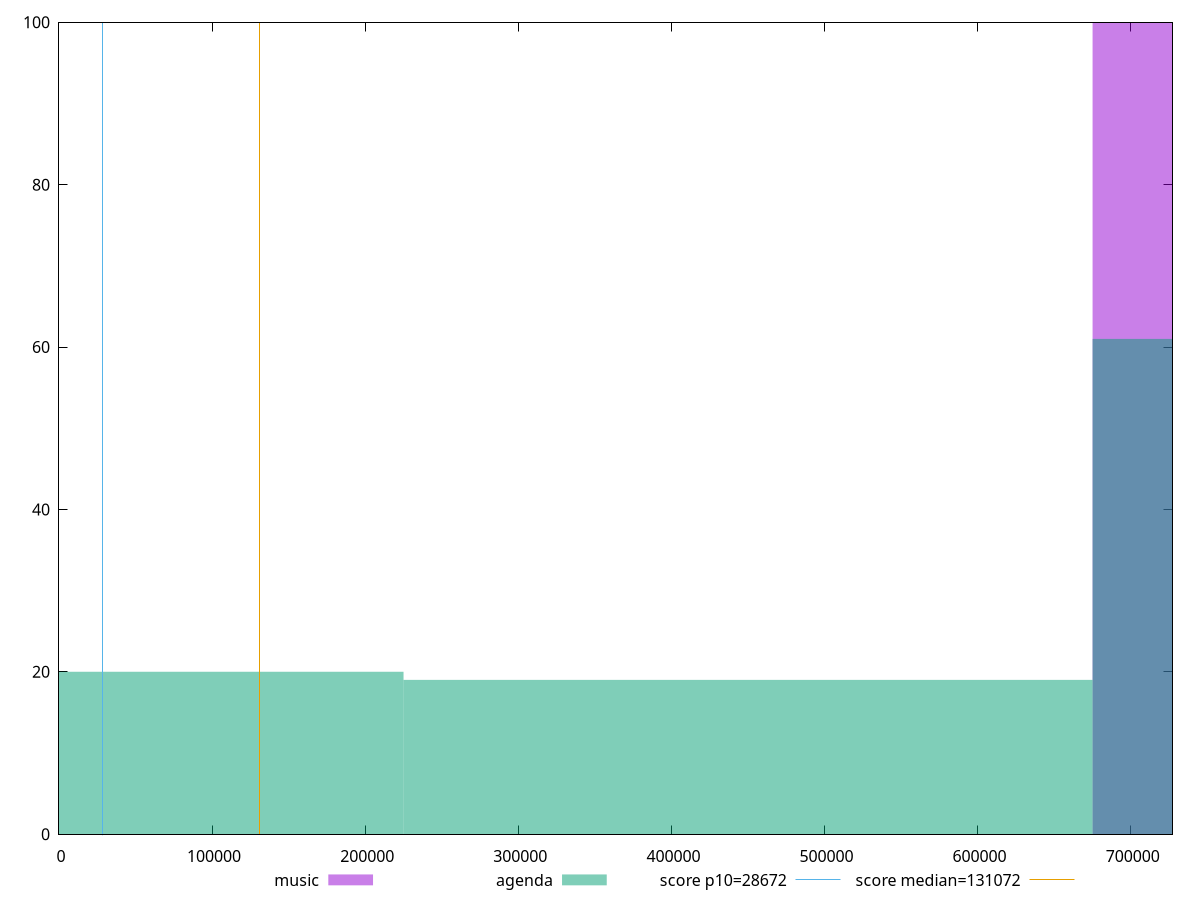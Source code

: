 reset

$music <<EOF
900136.5115446659 100
EOF

$agenda <<EOF
900136.5115446659 61
0 20
450068.25577233295 19
EOF

set key outside below
set boxwidth 450068.25577233295
set xrange [0:727304.03125]
set yrange [0:100]
set trange [0:100]
set style fill transparent solid 0.5 noborder

set parametric
set terminal svg size 640, 500 enhanced background rgb 'white'
set output "reports/report_00027_2021-02-24T12-40-31.850Z/uses-long-cache-ttl/comparison/histogram/0_vs_1.svg"

plot $music title "music" with boxes, \
     $agenda title "agenda" with boxes, \
     28672,t title "score p10=28672", \
     131072,t title "score median=131072"

reset

